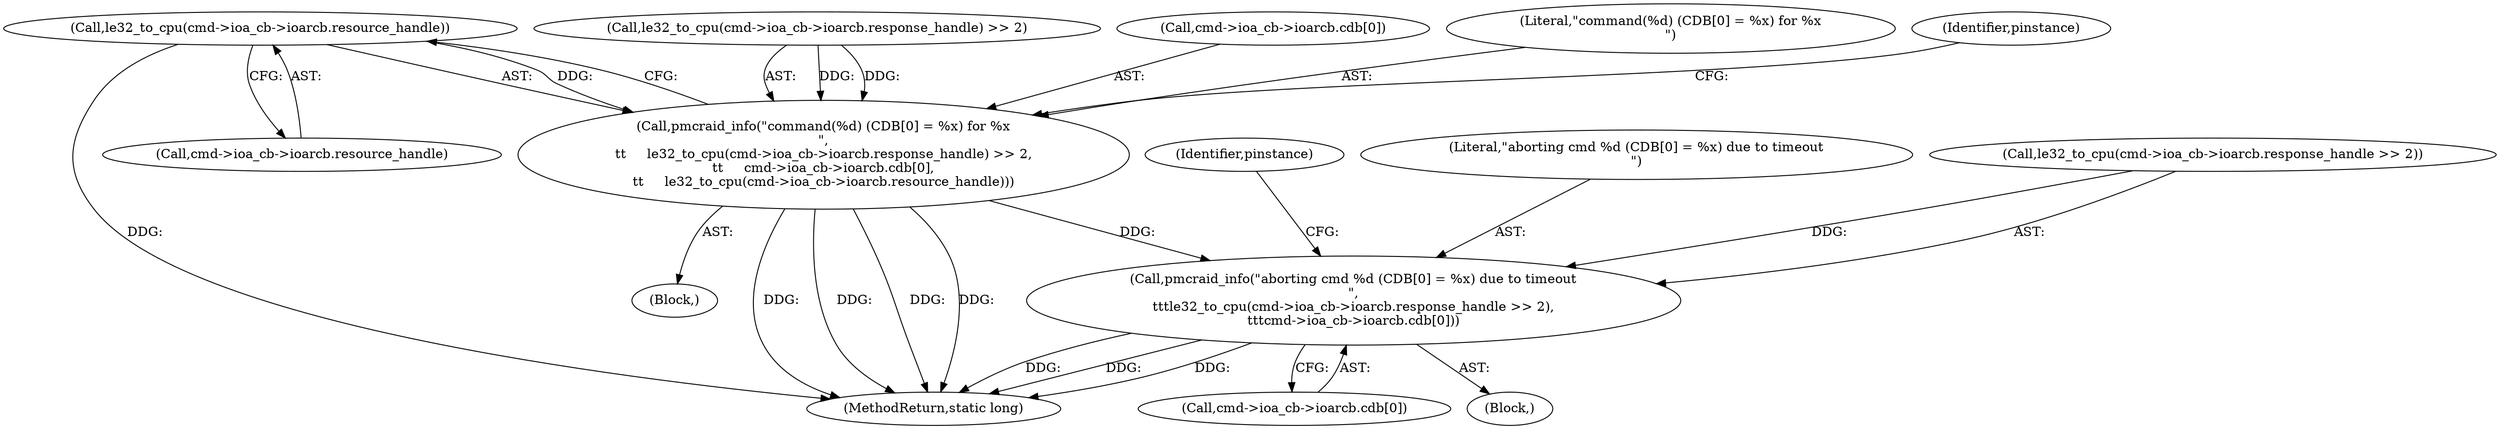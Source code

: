 digraph "0_linux_b5b515445f4f5a905c5dd27e6e682868ccd6c09d@pointer" {
"1000537" [label="(Call,le32_to_cpu(cmd->ioa_cb->ioarcb.resource_handle))"];
"1000516" [label="(Call,pmcraid_info(\"command(%d) (CDB[0] = %x) for %x\n\",\n\t\t     le32_to_cpu(cmd->ioa_cb->ioarcb.response_handle) >> 2,\n\t\t     cmd->ioa_cb->ioarcb.cdb[0],\n\t\t     le32_to_cpu(cmd->ioa_cb->ioarcb.resource_handle)))"];
"1000599" [label="(Call,pmcraid_info(\"aborting cmd %d (CDB[0] = %x) due to timeout\n\",\n\t\t\tle32_to_cpu(cmd->ioa_cb->ioarcb.response_handle >> 2),\n\t\t\tcmd->ioa_cb->ioarcb.cdb[0]))"];
"1000518" [label="(Call,le32_to_cpu(cmd->ioa_cb->ioarcb.response_handle) >> 2)"];
"1000623" [label="(Identifier,pinstance)"];
"1000528" [label="(Call,cmd->ioa_cb->ioarcb.cdb[0])"];
"1000611" [label="(Call,cmd->ioa_cb->ioarcb.cdb[0])"];
"1000600" [label="(Literal,\"aborting cmd %d (CDB[0] = %x) due to timeout\n\")"];
"1000516" [label="(Call,pmcraid_info(\"command(%d) (CDB[0] = %x) for %x\n\",\n\t\t     le32_to_cpu(cmd->ioa_cb->ioarcb.response_handle) >> 2,\n\t\t     cmd->ioa_cb->ioarcb.cdb[0],\n\t\t     le32_to_cpu(cmd->ioa_cb->ioarcb.resource_handle)))"];
"1000598" [label="(Block,)"];
"1000755" [label="(MethodReturn,static long)"];
"1000601" [label="(Call,le32_to_cpu(cmd->ioa_cb->ioarcb.response_handle >> 2))"];
"1000538" [label="(Call,cmd->ioa_cb->ioarcb.resource_handle)"];
"1000517" [label="(Literal,\"command(%d) (CDB[0] = %x) for %x\n\")"];
"1000537" [label="(Call,le32_to_cpu(cmd->ioa_cb->ioarcb.resource_handle))"];
"1000599" [label="(Call,pmcraid_info(\"aborting cmd %d (CDB[0] = %x) due to timeout\n\",\n\t\t\tle32_to_cpu(cmd->ioa_cb->ioarcb.response_handle >> 2),\n\t\t\tcmd->ioa_cb->ioarcb.cdb[0]))"];
"1000118" [label="(Block,)"];
"1000548" [label="(Identifier,pinstance)"];
"1000537" -> "1000516"  [label="AST: "];
"1000537" -> "1000538"  [label="CFG: "];
"1000538" -> "1000537"  [label="AST: "];
"1000516" -> "1000537"  [label="CFG: "];
"1000537" -> "1000755"  [label="DDG: "];
"1000537" -> "1000516"  [label="DDG: "];
"1000516" -> "1000118"  [label="AST: "];
"1000517" -> "1000516"  [label="AST: "];
"1000518" -> "1000516"  [label="AST: "];
"1000528" -> "1000516"  [label="AST: "];
"1000548" -> "1000516"  [label="CFG: "];
"1000516" -> "1000755"  [label="DDG: "];
"1000516" -> "1000755"  [label="DDG: "];
"1000516" -> "1000755"  [label="DDG: "];
"1000516" -> "1000755"  [label="DDG: "];
"1000518" -> "1000516"  [label="DDG: "];
"1000518" -> "1000516"  [label="DDG: "];
"1000516" -> "1000599"  [label="DDG: "];
"1000599" -> "1000598"  [label="AST: "];
"1000599" -> "1000611"  [label="CFG: "];
"1000600" -> "1000599"  [label="AST: "];
"1000601" -> "1000599"  [label="AST: "];
"1000611" -> "1000599"  [label="AST: "];
"1000623" -> "1000599"  [label="CFG: "];
"1000599" -> "1000755"  [label="DDG: "];
"1000599" -> "1000755"  [label="DDG: "];
"1000599" -> "1000755"  [label="DDG: "];
"1000601" -> "1000599"  [label="DDG: "];
}
